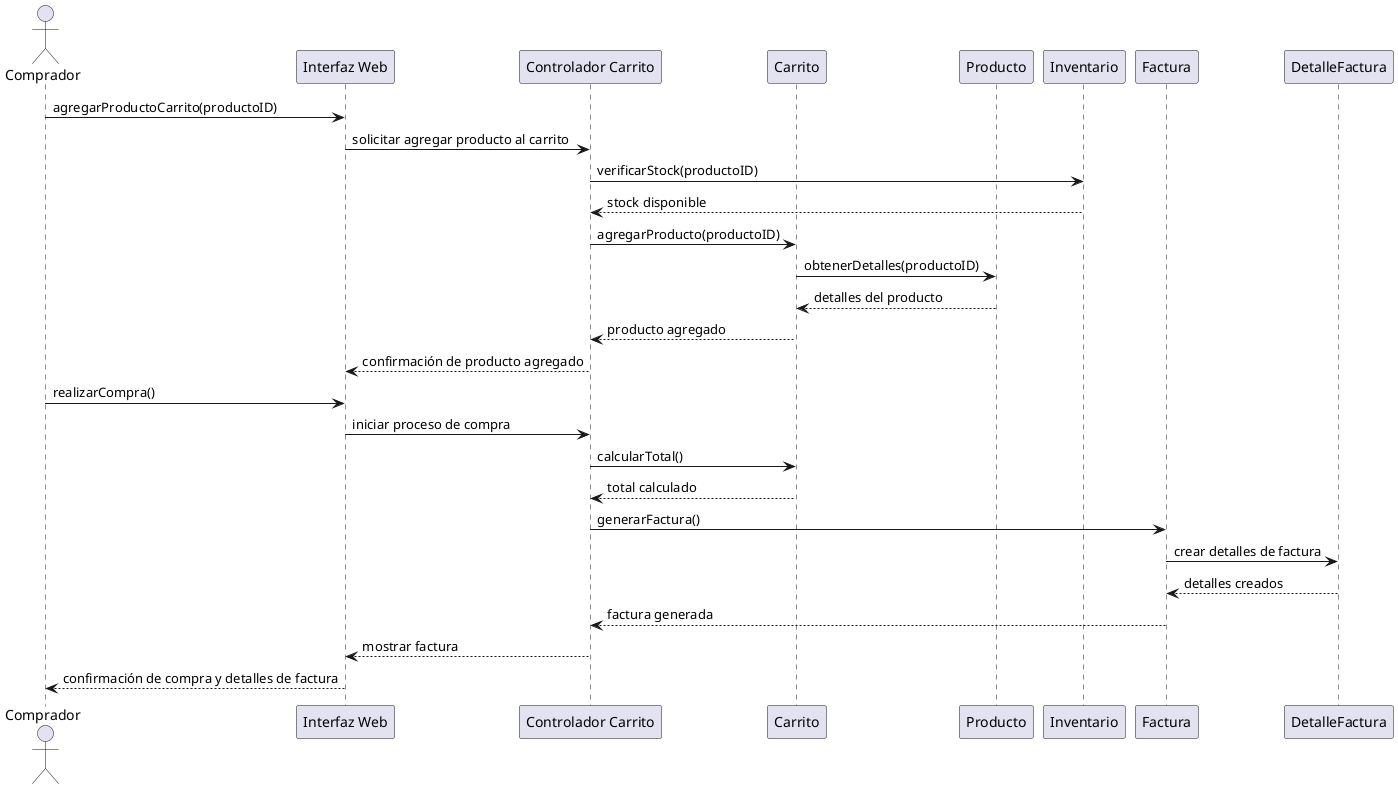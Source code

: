 @startuml
actor Comprador
participant "Interfaz Web" as UI
participant "Controlador Carrito" as Controller
participant "Carrito" as Cart
participant "Producto" as Product
participant "Inventario" as Inventory
participant "Factura" as Invoice
participant "DetalleFactura" as InvoiceDetail

Comprador -> UI: agregarProductoCarrito(productoID)
UI -> Controller: solicitar agregar producto al carrito
Controller -> Inventory: verificarStock(productoID)
Inventory --> Controller: stock disponible
Controller -> Cart: agregarProducto(productoID)
Cart -> Product: obtenerDetalles(productoID)
Product --> Cart: detalles del producto
Cart --> Controller: producto agregado
Controller --> UI: confirmación de producto agregado
Comprador -> UI: realizarCompra()
UI -> Controller: iniciar proceso de compra
Controller -> Cart: calcularTotal()
Cart --> Controller: total calculado
Controller -> Invoice: generarFactura()
Invoice -> InvoiceDetail: crear detalles de factura
InvoiceDetail --> Invoice: detalles creados
Invoice --> Controller: factura generada
Controller --> UI: mostrar factura
UI --> Comprador: confirmación de compra y detalles de factura
@enduml

